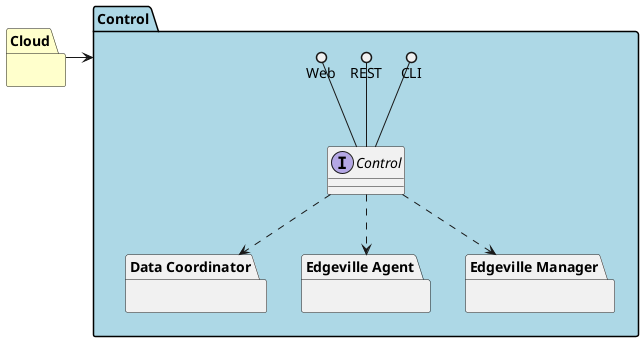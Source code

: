 @startuml

package "Cloud" #ffffcc {

}

package "Control" as C #lightblue {
    interface "Control"
    package "Data Coordinator" as DC  { }
    package "Edgeville Agent"  as EA { }
    package "Edgeville Manager" as EM { }

    CLI ()-- "Control"
    REST ()-- "Control"
    Web ()-- "Control"
    "Control" ..> DC
    "Control" ..> EA
    "Control" ..> EM
}

Cloud -> C

@enduml

